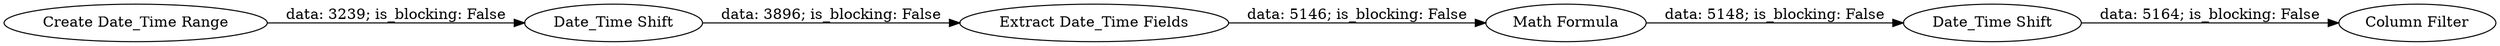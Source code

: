 digraph {
	"582117852858346579_41" [label="Math Formula"]
	"582117852858346579_43" [label="Date_Time Shift"]
	"582117852858346579_39" [label="Create Date_Time Range"]
	"582117852858346579_40" [label="Extract Date_Time Fields"]
	"582117852858346579_44" [label="Column Filter"]
	"582117852858346579_42" [label="Date_Time Shift"]
	"582117852858346579_43" -> "582117852858346579_40" [label="data: 3896; is_blocking: False"]
	"582117852858346579_40" -> "582117852858346579_41" [label="data: 5146; is_blocking: False"]
	"582117852858346579_39" -> "582117852858346579_43" [label="data: 3239; is_blocking: False"]
	"582117852858346579_42" -> "582117852858346579_44" [label="data: 5164; is_blocking: False"]
	"582117852858346579_41" -> "582117852858346579_42" [label="data: 5148; is_blocking: False"]
	rankdir=LR
}
